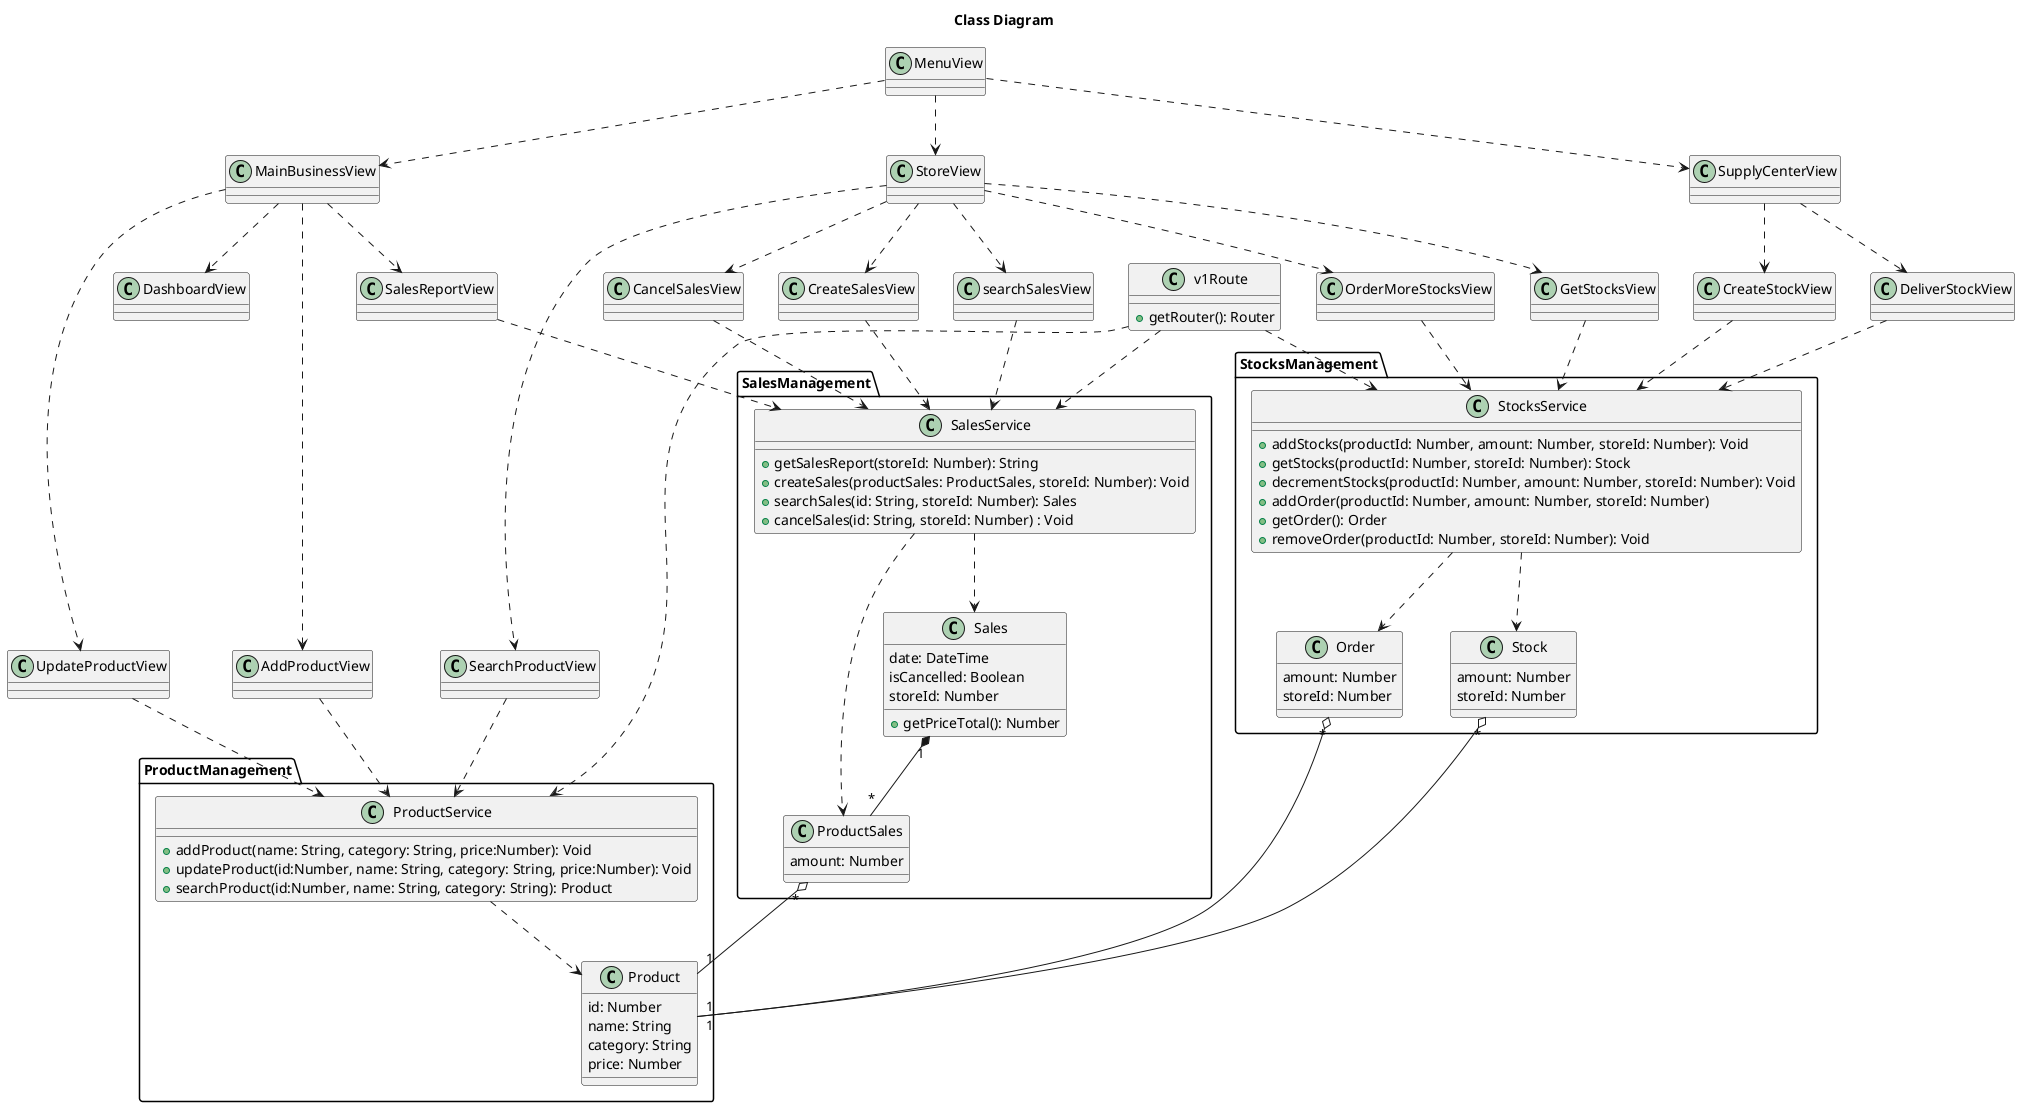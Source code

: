 @startuml class
title Class Diagram


' class StoreEmployee {
'     + searchForProduct(id:Number, name:String, category:String): Product
'     + addSales(sales: Sales): Void
'     + cancelSales(id: Number): Void    
'     + getStocks(): Void
'     + orderStocks(productId: Number, amount: Number): Void
' }

' class SupplyCenterEmployee {
'     + deliverStocks(productId: Number, storeId: Number): Void
' }

' class Manager {
'     + addProduct(name: String, category: String, price:Number): Void
'     + updateProduct(id:Number, name: String, category: String, price:Number): Void
'     + getSalesReport(storeId:Number): String
'     + getDashboardView(): String
' }



package ProductManagement {
    class ProductService {
        + addProduct(name: String, category: String, price:Number): Void
        + updateProduct(id:Number, name: String, category: String, price:Number): Void
        + searchProduct(id:Number, name: String, category: String): Product
    }

    class Product {
        id: Number
        name: String
        category: String
        price: Number
    }
}

ProductService ..> Product

package StocksManagement {
    class StocksService {
        + addStocks(productId: Number, amount: Number, storeId: Number): Void
        + getStocks(productId: Number, storeId: Number): Stock
        + decrementStocks(productId: Number, amount: Number, storeId: Number): Void
        + addOrder(productId: Number, amount: Number, storeId: Number)
        + getOrder(): Order
        + removeOrder(productId: Number, storeId: Number): Void
    }
    class Order {
        amount: Number
        storeId: Number
    }

    class Stock {
        amount: Number
        storeId: Number
    }
}

StocksService ..> Stock
StocksService ..> Order


package SalesManagement {
    class SalesService {
        + getSalesReport(storeId: Number): String
        + createSales(productSales: ProductSales, storeId: Number): Void
        + searchSales(id: String, storeId: Number): Sales
        + cancelSales(id: String, storeId: Number) : Void
    }
    class ProductSales {
        amount: Number
    }

    class Sales {
        date: DateTime
        isCancelled: Boolean
        storeId: Number
        + getPriceTotal(): Number
    }
}

v1Route ..> ProductService
v1Route ..> StocksService
v1Route ..> SalesService

SalesService ..> ProductSales
SalesService ..> Sales

' StoreEmployee ..> Sales

' StoreEmployee ..> Product

' StoreEmployee ..> Stock

' StoreEmployee ..> Order

' SupplyCenterEmployee --|> StoreEmployee

' Manager --|> SupplyCenterEmployee

Sales "1" *-- "*" ProductSales

ProductSales "*" o-- "1" Product

Stock "*" o-- "1" Product

Order "*" o-- "1" Product


class MainBusinessView
class AddProductView
class DashboardView
class SalesReportView
class UpdateProductView

MainBusinessView ..> AddProductView
MainBusinessView ..> DashboardView
MainBusinessView ..> SalesReportView
MainBusinessView ..> UpdateProductView

AddProductView ..> ProductService
' DashboardView ..> Manager
SalesReportView ..> SalesService
UpdateProductView ..> ProductService

class StoreView
class CancelSalesView
class CreateSalesView
class GetStocksView
class OrderMoreStocksView
class SearchProductView
class searchSalesView

StoreView ..> CancelSalesView
StoreView ..> CreateSalesView
StoreView ..> GetStocksView
StoreView ..> OrderMoreStocksView
StoreView ..> SearchProductView
StoreView ..> searchSalesView


CancelSalesView ..> SalesService
CreateSalesView ..> SalesService
GetStocksView ..> StocksService
OrderMoreStocksView ..> StocksService
SearchProductView ..> ProductService
searchSalesView ..> SalesService

class SupplyCenterView
class DeliverStockView
class CreateStockView

SupplyCenterView ..> DeliverStockView
SupplyCenterView ..> CreateStockView

DeliverStockView ..> StocksService
CreateStockView ..> StocksService

class MenuView

MenuView ..> SupplyCenterView
MenuView ..> StoreView
MenuView ..> MainBusinessView

class v1Route {
    + getRouter(): Router
}
@enduml